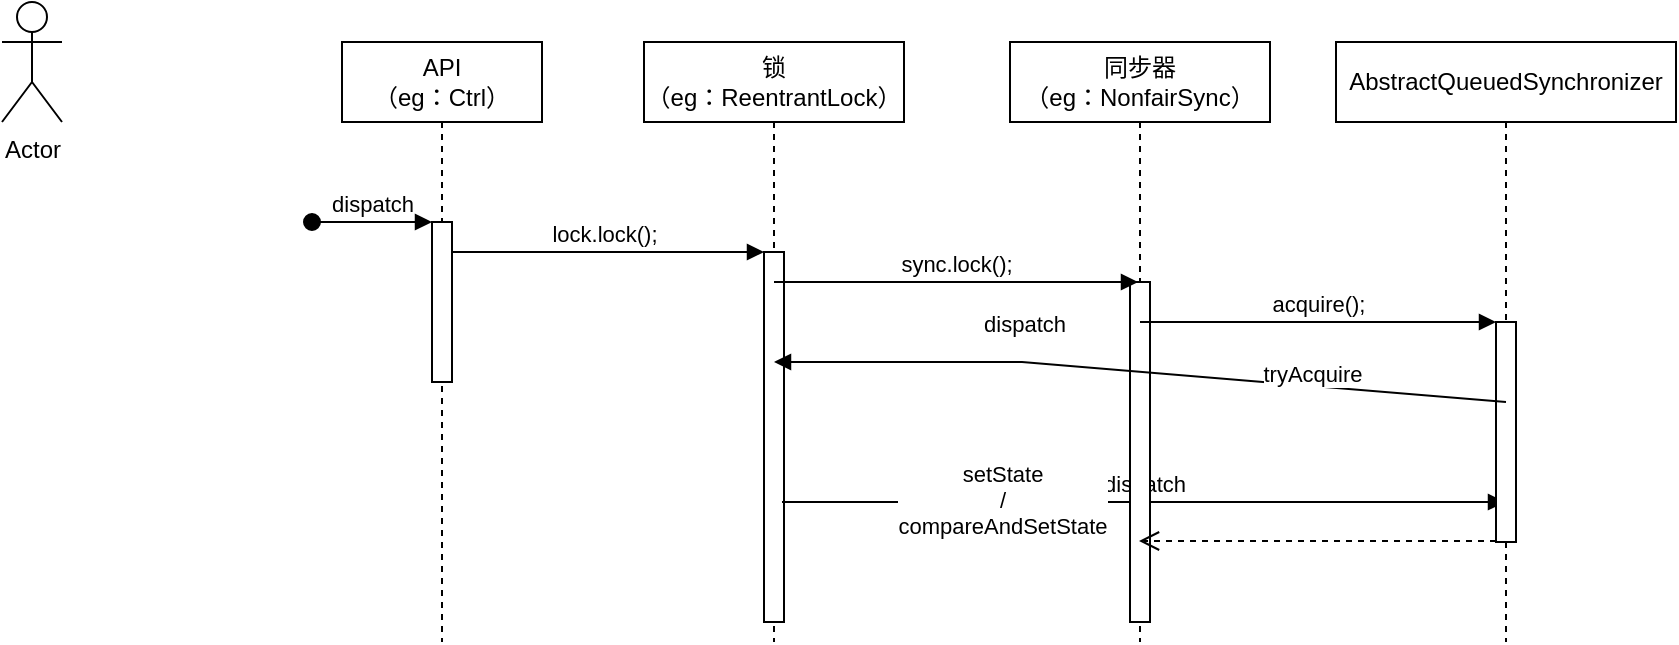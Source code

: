 <mxfile version="17.5.0" type="github">
  <diagram id="1_UV6ZVWewtlWTAt_gDm" name="Page-1">
    <mxGraphModel dx="1038" dy="547" grid="1" gridSize="10" guides="1" tooltips="1" connect="1" arrows="1" fold="1" page="1" pageScale="1" pageWidth="850" pageHeight="1100" math="0" shadow="0">
      <root>
        <mxCell id="0" />
        <mxCell id="1" parent="0" />
        <mxCell id="2" value="锁&lt;br&gt;（eg：ReentrantLock）" style="shape=umlLifeline;perimeter=lifelinePerimeter;whiteSpace=wrap;html=1;container=1;collapsible=0;recursiveResize=0;outlineConnect=0;" parent="1" vertex="1">
          <mxGeometry x="401" y="70" width="130" height="300" as="geometry" />
        </mxCell>
        <mxCell id="OxHOsk94DuouQjCOr-r3-11" value="" style="html=1;points=[];perimeter=orthogonalPerimeter;" vertex="1" parent="2">
          <mxGeometry x="60" y="105" width="10" height="185" as="geometry" />
        </mxCell>
        <mxCell id="OxHOsk94DuouQjCOr-r3-41" value="lock.lock();" style="html=1;verticalAlign=bottom;endArrow=block;rounded=0;" edge="1" parent="2" source="OxHOsk94DuouQjCOr-r3-3">
          <mxGeometry width="80" relative="1" as="geometry">
            <mxPoint x="-20" y="105" as="sourcePoint" />
            <mxPoint x="60" y="105" as="targetPoint" />
          </mxGeometry>
        </mxCell>
        <mxCell id="OxHOsk94DuouQjCOr-r3-48" value="dispatch" style="html=1;verticalAlign=bottom;endArrow=block;rounded=0;" edge="1" parent="2" target="OxHOsk94DuouQjCOr-r3-35">
          <mxGeometry width="80" relative="1" as="geometry">
            <mxPoint x="69" y="230" as="sourcePoint" />
            <mxPoint x="149" y="230" as="targetPoint" />
          </mxGeometry>
        </mxCell>
        <mxCell id="OxHOsk94DuouQjCOr-r3-50" value="setState&lt;br&gt;&amp;nbsp;/&amp;nbsp;&lt;br&gt;compareAndSetState" style="edgeLabel;html=1;align=center;verticalAlign=middle;resizable=0;points=[];" vertex="1" connectable="0" parent="OxHOsk94DuouQjCOr-r3-48">
          <mxGeometry x="-0.523" y="-3" relative="1" as="geometry">
            <mxPoint x="24" y="-4" as="offset" />
          </mxGeometry>
        </mxCell>
        <mxCell id="OxHOsk94DuouQjCOr-r3-2" value="Actor" style="shape=umlActor;verticalLabelPosition=bottom;verticalAlign=top;html=1;" vertex="1" parent="1">
          <mxGeometry x="80" y="50" width="30" height="60" as="geometry" />
        </mxCell>
        <mxCell id="OxHOsk94DuouQjCOr-r3-3" value="API&lt;br&gt;（eg：Ctrl）" style="shape=umlLifeline;perimeter=lifelinePerimeter;whiteSpace=wrap;html=1;container=1;collapsible=0;recursiveResize=0;outlineConnect=0;" vertex="1" parent="1">
          <mxGeometry x="250" y="70" width="100" height="300" as="geometry" />
        </mxCell>
        <mxCell id="OxHOsk94DuouQjCOr-r3-7" value="" style="html=1;points=[];perimeter=orthogonalPerimeter;" vertex="1" parent="OxHOsk94DuouQjCOr-r3-3">
          <mxGeometry x="45" y="90" width="10" height="80" as="geometry" />
        </mxCell>
        <mxCell id="OxHOsk94DuouQjCOr-r3-8" value="dispatch" style="html=1;verticalAlign=bottom;startArrow=oval;endArrow=block;startSize=8;rounded=0;" edge="1" target="OxHOsk94DuouQjCOr-r3-7" parent="OxHOsk94DuouQjCOr-r3-3">
          <mxGeometry relative="1" as="geometry">
            <mxPoint x="-15" y="90" as="sourcePoint" />
          </mxGeometry>
        </mxCell>
        <mxCell id="OxHOsk94DuouQjCOr-r3-23" value="同步器&lt;br&gt;（eg：NonfairSync）" style="shape=umlLifeline;perimeter=lifelinePerimeter;whiteSpace=wrap;html=1;container=1;collapsible=0;recursiveResize=0;outlineConnect=0;" vertex="1" parent="1">
          <mxGeometry x="584" y="70" width="130" height="300" as="geometry" />
        </mxCell>
        <mxCell id="OxHOsk94DuouQjCOr-r3-30" value="" style="html=1;points=[];perimeter=orthogonalPerimeter;" vertex="1" parent="OxHOsk94DuouQjCOr-r3-23">
          <mxGeometry x="60" y="120" width="10" height="170" as="geometry" />
        </mxCell>
        <mxCell id="OxHOsk94DuouQjCOr-r3-39" value="sync.lock();" style="html=1;verticalAlign=bottom;endArrow=block;rounded=0;" edge="1" parent="OxHOsk94DuouQjCOr-r3-23" source="2">
          <mxGeometry width="80" relative="1" as="geometry">
            <mxPoint x="34" y="120" as="sourcePoint" />
            <mxPoint x="64" y="120" as="targetPoint" />
          </mxGeometry>
        </mxCell>
        <mxCell id="OxHOsk94DuouQjCOr-r3-35" value="AbstractQueuedSynchronizer" style="shape=umlLifeline;perimeter=lifelinePerimeter;whiteSpace=wrap;html=1;container=1;collapsible=0;recursiveResize=0;outlineConnect=0;" vertex="1" parent="1">
          <mxGeometry x="747" y="70" width="170" height="300" as="geometry" />
        </mxCell>
        <mxCell id="OxHOsk94DuouQjCOr-r3-36" value="" style="html=1;points=[];perimeter=orthogonalPerimeter;" vertex="1" parent="OxHOsk94DuouQjCOr-r3-35">
          <mxGeometry x="80" y="140" width="10" height="110" as="geometry" />
        </mxCell>
        <mxCell id="OxHOsk94DuouQjCOr-r3-45" value="dispatch" style="html=1;verticalAlign=bottom;endArrow=block;rounded=0;" edge="1" parent="OxHOsk94DuouQjCOr-r3-35" target="2">
          <mxGeometry x="0.321" y="-10" width="80" relative="1" as="geometry">
            <mxPoint x="85" y="180" as="sourcePoint" />
            <mxPoint x="165" y="180" as="targetPoint" />
            <Array as="points">
              <mxPoint x="-157" y="160" />
            </Array>
            <mxPoint as="offset" />
          </mxGeometry>
        </mxCell>
        <mxCell id="OxHOsk94DuouQjCOr-r3-46" value="&lt;span style=&quot;font-size: 11px&quot;&gt;tryAcquire&lt;/span&gt;" style="edgeLabel;html=1;align=center;verticalAlign=middle;resizable=0;points=[];" vertex="1" connectable="0" parent="OxHOsk94DuouQjCOr-r3-45">
          <mxGeometry x="-0.271" y="-3" relative="1" as="geometry">
            <mxPoint x="36" as="offset" />
          </mxGeometry>
        </mxCell>
        <mxCell id="OxHOsk94DuouQjCOr-r3-37" value="acquire();" style="html=1;verticalAlign=bottom;endArrow=block;entryX=0;entryY=0;rounded=0;" edge="1" target="OxHOsk94DuouQjCOr-r3-36" parent="1" source="OxHOsk94DuouQjCOr-r3-23">
          <mxGeometry relative="1" as="geometry">
            <mxPoint x="760" y="210" as="sourcePoint" />
          </mxGeometry>
        </mxCell>
        <mxCell id="OxHOsk94DuouQjCOr-r3-38" value="" style="html=1;verticalAlign=bottom;endArrow=open;dashed=1;endSize=8;exitX=0;exitY=0.95;rounded=0;" edge="1" parent="1">
          <mxGeometry relative="1" as="geometry">
            <mxPoint x="648.5" y="319.5" as="targetPoint" />
            <mxPoint x="827" y="319.5" as="sourcePoint" />
          </mxGeometry>
        </mxCell>
      </root>
    </mxGraphModel>
  </diagram>
</mxfile>

